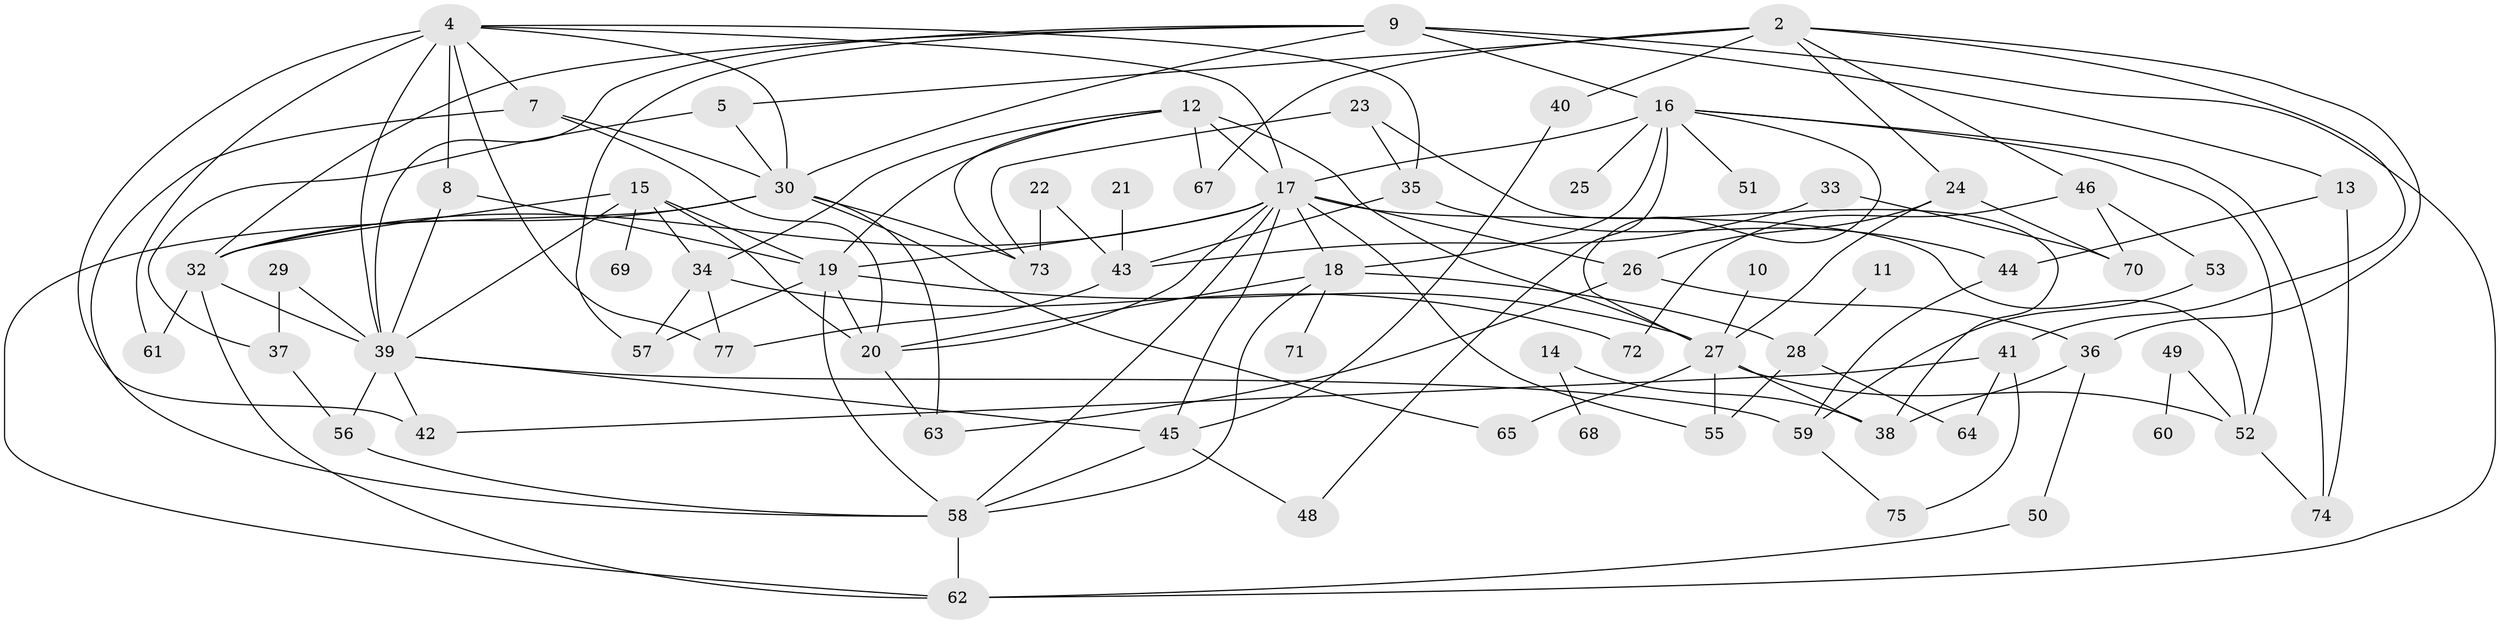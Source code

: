 // original degree distribution, {0: 0.06976744186046512, 2: 0.26356589147286824, 7: 0.03875968992248062, 3: 0.24031007751937986, 5: 0.10852713178294573, 1: 0.09302325581395349, 4: 0.14728682170542637, 6: 0.031007751937984496, 8: 0.007751937984496124}
// Generated by graph-tools (version 1.1) at 2025/48/03/04/25 22:48:19]
// undirected, 69 vertices, 134 edges
graph export_dot {
  node [color=gray90,style=filled];
  2;
  4;
  5;
  7;
  8;
  9;
  10;
  11;
  12;
  13;
  14;
  15;
  16;
  17;
  18;
  19;
  20;
  21;
  22;
  23;
  24;
  25;
  26;
  27;
  28;
  29;
  30;
  32;
  33;
  34;
  35;
  36;
  37;
  38;
  39;
  40;
  41;
  42;
  43;
  44;
  45;
  46;
  48;
  49;
  50;
  51;
  52;
  53;
  55;
  56;
  57;
  58;
  59;
  60;
  61;
  62;
  63;
  64;
  65;
  67;
  68;
  69;
  70;
  71;
  72;
  73;
  74;
  75;
  77;
  2 -- 5 [weight=1.0];
  2 -- 24 [weight=1.0];
  2 -- 36 [weight=1.0];
  2 -- 40 [weight=1.0];
  2 -- 41 [weight=1.0];
  2 -- 46 [weight=1.0];
  2 -- 67 [weight=2.0];
  4 -- 7 [weight=1.0];
  4 -- 8 [weight=1.0];
  4 -- 17 [weight=1.0];
  4 -- 30 [weight=1.0];
  4 -- 35 [weight=1.0];
  4 -- 39 [weight=2.0];
  4 -- 42 [weight=1.0];
  4 -- 61 [weight=1.0];
  4 -- 77 [weight=1.0];
  5 -- 30 [weight=1.0];
  5 -- 37 [weight=1.0];
  7 -- 20 [weight=1.0];
  7 -- 30 [weight=1.0];
  7 -- 58 [weight=1.0];
  8 -- 19 [weight=1.0];
  8 -- 39 [weight=1.0];
  9 -- 13 [weight=1.0];
  9 -- 16 [weight=2.0];
  9 -- 30 [weight=1.0];
  9 -- 32 [weight=1.0];
  9 -- 39 [weight=1.0];
  9 -- 57 [weight=1.0];
  9 -- 62 [weight=1.0];
  10 -- 27 [weight=1.0];
  11 -- 28 [weight=1.0];
  12 -- 17 [weight=1.0];
  12 -- 19 [weight=1.0];
  12 -- 27 [weight=2.0];
  12 -- 34 [weight=1.0];
  12 -- 67 [weight=1.0];
  12 -- 73 [weight=1.0];
  13 -- 44 [weight=1.0];
  13 -- 74 [weight=1.0];
  14 -- 38 [weight=1.0];
  14 -- 68 [weight=1.0];
  15 -- 19 [weight=1.0];
  15 -- 20 [weight=1.0];
  15 -- 32 [weight=1.0];
  15 -- 34 [weight=1.0];
  15 -- 39 [weight=1.0];
  15 -- 69 [weight=1.0];
  16 -- 17 [weight=1.0];
  16 -- 18 [weight=1.0];
  16 -- 25 [weight=1.0];
  16 -- 27 [weight=1.0];
  16 -- 48 [weight=1.0];
  16 -- 51 [weight=1.0];
  16 -- 52 [weight=1.0];
  16 -- 74 [weight=1.0];
  17 -- 18 [weight=1.0];
  17 -- 19 [weight=2.0];
  17 -- 20 [weight=1.0];
  17 -- 26 [weight=1.0];
  17 -- 32 [weight=1.0];
  17 -- 45 [weight=1.0];
  17 -- 52 [weight=1.0];
  17 -- 55 [weight=1.0];
  17 -- 58 [weight=1.0];
  18 -- 20 [weight=1.0];
  18 -- 28 [weight=2.0];
  18 -- 58 [weight=1.0];
  18 -- 71 [weight=1.0];
  19 -- 20 [weight=1.0];
  19 -- 27 [weight=1.0];
  19 -- 57 [weight=1.0];
  19 -- 58 [weight=1.0];
  20 -- 63 [weight=1.0];
  21 -- 43 [weight=1.0];
  22 -- 43 [weight=1.0];
  22 -- 73 [weight=1.0];
  23 -- 35 [weight=1.0];
  23 -- 38 [weight=1.0];
  23 -- 73 [weight=1.0];
  24 -- 26 [weight=1.0];
  24 -- 27 [weight=1.0];
  24 -- 70 [weight=1.0];
  26 -- 36 [weight=1.0];
  26 -- 63 [weight=1.0];
  27 -- 38 [weight=1.0];
  27 -- 52 [weight=1.0];
  27 -- 55 [weight=1.0];
  27 -- 65 [weight=1.0];
  28 -- 55 [weight=1.0];
  28 -- 64 [weight=1.0];
  29 -- 37 [weight=1.0];
  29 -- 39 [weight=1.0];
  30 -- 32 [weight=1.0];
  30 -- 62 [weight=1.0];
  30 -- 63 [weight=1.0];
  30 -- 65 [weight=1.0];
  30 -- 73 [weight=1.0];
  32 -- 39 [weight=1.0];
  32 -- 61 [weight=1.0];
  32 -- 62 [weight=1.0];
  33 -- 43 [weight=1.0];
  33 -- 70 [weight=1.0];
  34 -- 57 [weight=1.0];
  34 -- 72 [weight=1.0];
  34 -- 77 [weight=1.0];
  35 -- 43 [weight=1.0];
  35 -- 44 [weight=1.0];
  36 -- 38 [weight=1.0];
  36 -- 50 [weight=1.0];
  37 -- 56 [weight=1.0];
  39 -- 42 [weight=1.0];
  39 -- 45 [weight=1.0];
  39 -- 56 [weight=1.0];
  39 -- 59 [weight=1.0];
  40 -- 45 [weight=1.0];
  41 -- 42 [weight=1.0];
  41 -- 64 [weight=1.0];
  41 -- 75 [weight=1.0];
  43 -- 77 [weight=1.0];
  44 -- 59 [weight=1.0];
  45 -- 48 [weight=1.0];
  45 -- 58 [weight=1.0];
  46 -- 53 [weight=1.0];
  46 -- 70 [weight=1.0];
  46 -- 72 [weight=1.0];
  49 -- 52 [weight=1.0];
  49 -- 60 [weight=1.0];
  50 -- 62 [weight=1.0];
  52 -- 74 [weight=1.0];
  53 -- 59 [weight=1.0];
  56 -- 58 [weight=1.0];
  58 -- 62 [weight=1.0];
  59 -- 75 [weight=1.0];
}
